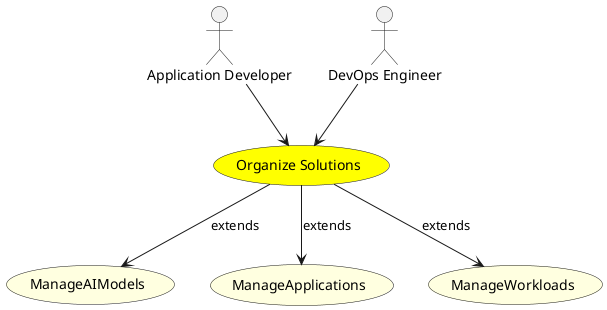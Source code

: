 @startuml


usecase "Organize Solutions" as OrganizeSolutions #yellow

Actor "Application Developer" as ApplicationDeveloper

ApplicationDeveloper --> OrganizeSolutions

Actor "DevOps Engineer" as DevOpsEngineer

DevOpsEngineer --> OrganizeSolutions







usecase "ManageAIModels" as ManageAIModels #lightyellow

OrganizeSolutions --> ManageAIModels : extends

usecase "ManageApplications" as ManageApplications #lightyellow

OrganizeSolutions --> ManageApplications : extends

usecase "ManageWorkloads" as ManageWorkloads #lightyellow

OrganizeSolutions --> ManageWorkloads : extends





@enduml
